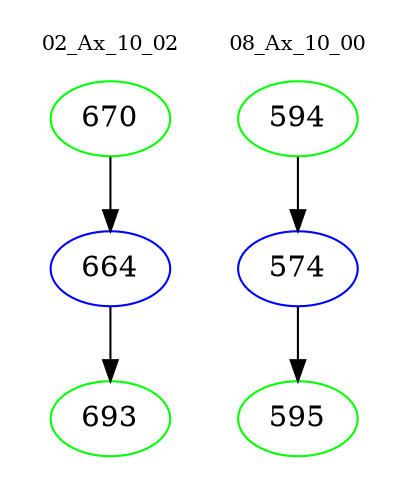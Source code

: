 digraph{
subgraph cluster_0 {
color = white
label = "02_Ax_10_02";
fontsize=10;
T0_670 [label="670", color="green"]
T0_670 -> T0_664 [color="black"]
T0_664 [label="664", color="blue"]
T0_664 -> T0_693 [color="black"]
T0_693 [label="693", color="green"]
}
subgraph cluster_1 {
color = white
label = "08_Ax_10_00";
fontsize=10;
T1_594 [label="594", color="green"]
T1_594 -> T1_574 [color="black"]
T1_574 [label="574", color="blue"]
T1_574 -> T1_595 [color="black"]
T1_595 [label="595", color="green"]
}
}
